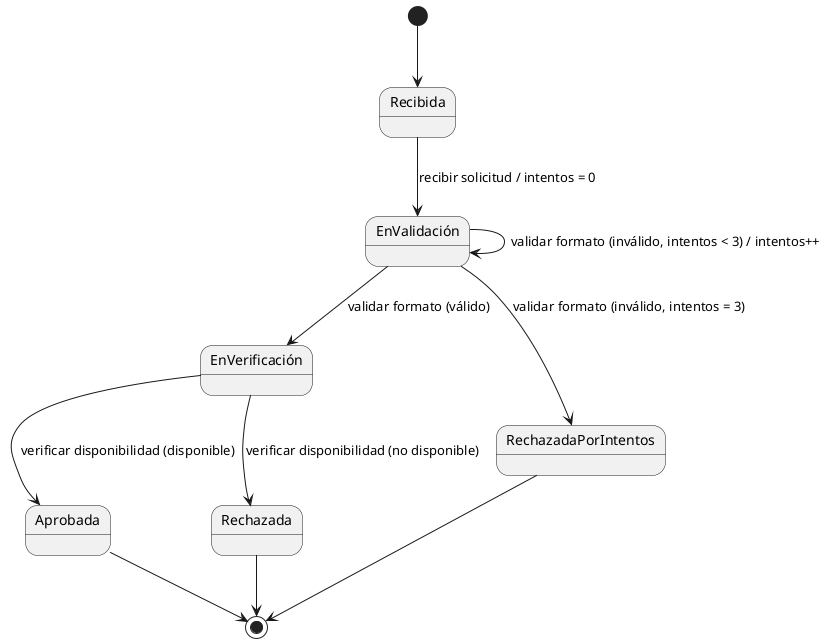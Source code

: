 @startuml
[*] --> Recibida
Recibida --> EnValidación : recibir solicitud / intentos = 0
EnValidación --> EnValidación : validar formato (inválido, intentos < 3) / intentos++
EnValidación --> EnVerificación : validar formato (válido)
EnValidación --> RechazadaPorIntentos : validar formato (inválido, intentos = 3)
EnVerificación --> Aprobada : verificar disponibilidad (disponible)
EnVerificación --> Rechazada : verificar disponibilidad (no disponible)
Aprobada --> [*]
Rechazada --> [*]
RechazadaPorIntentos --> [*]
@enduml